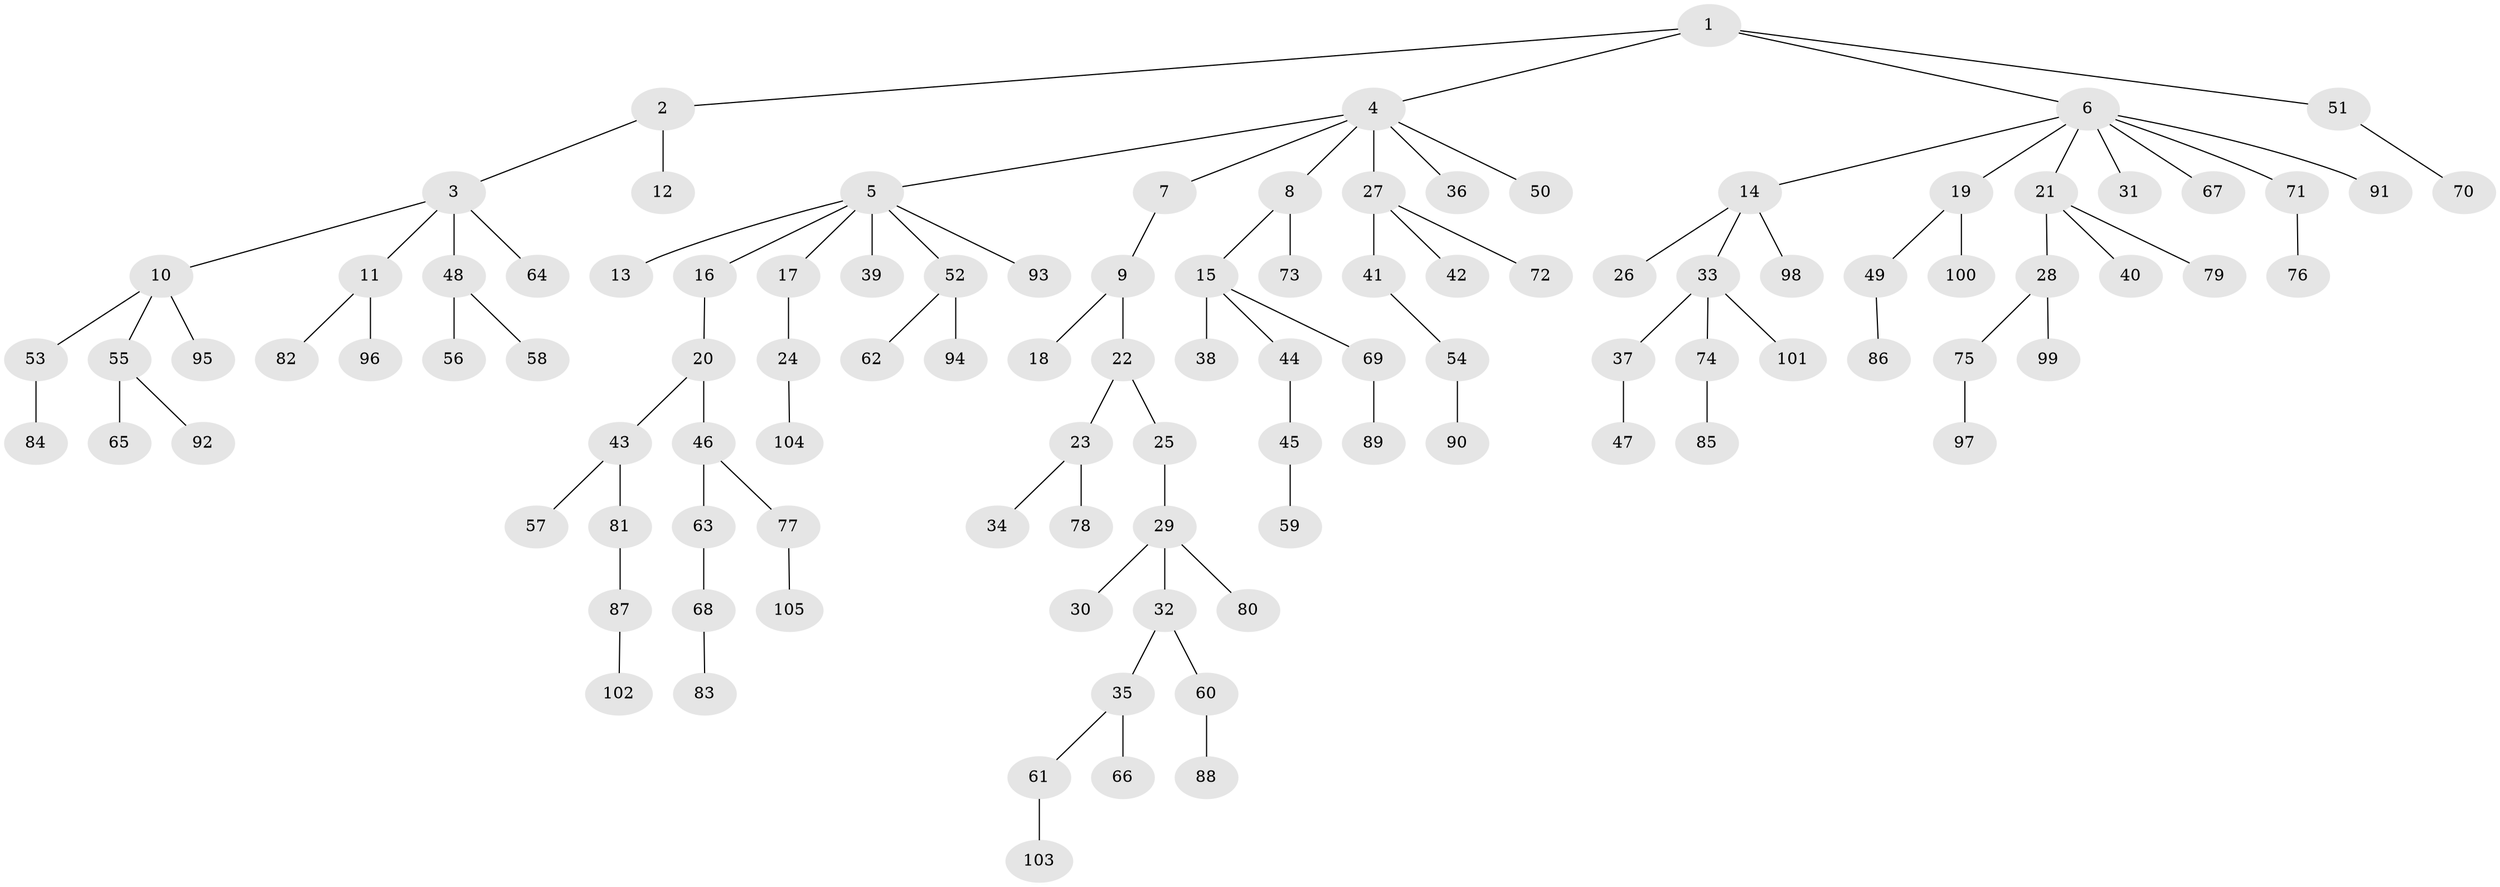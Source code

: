 // coarse degree distribution, {4: 0.05555555555555555, 6: 0.041666666666666664, 7: 0.027777777777777776, 3: 0.125, 2: 0.18055555555555555, 1: 0.5694444444444444}
// Generated by graph-tools (version 1.1) at 2025/52/02/27/25 19:52:10]
// undirected, 105 vertices, 104 edges
graph export_dot {
graph [start="1"]
  node [color=gray90,style=filled];
  1;
  2;
  3;
  4;
  5;
  6;
  7;
  8;
  9;
  10;
  11;
  12;
  13;
  14;
  15;
  16;
  17;
  18;
  19;
  20;
  21;
  22;
  23;
  24;
  25;
  26;
  27;
  28;
  29;
  30;
  31;
  32;
  33;
  34;
  35;
  36;
  37;
  38;
  39;
  40;
  41;
  42;
  43;
  44;
  45;
  46;
  47;
  48;
  49;
  50;
  51;
  52;
  53;
  54;
  55;
  56;
  57;
  58;
  59;
  60;
  61;
  62;
  63;
  64;
  65;
  66;
  67;
  68;
  69;
  70;
  71;
  72;
  73;
  74;
  75;
  76;
  77;
  78;
  79;
  80;
  81;
  82;
  83;
  84;
  85;
  86;
  87;
  88;
  89;
  90;
  91;
  92;
  93;
  94;
  95;
  96;
  97;
  98;
  99;
  100;
  101;
  102;
  103;
  104;
  105;
  1 -- 2;
  1 -- 4;
  1 -- 6;
  1 -- 51;
  2 -- 3;
  2 -- 12;
  3 -- 10;
  3 -- 11;
  3 -- 48;
  3 -- 64;
  4 -- 5;
  4 -- 7;
  4 -- 8;
  4 -- 27;
  4 -- 36;
  4 -- 50;
  5 -- 13;
  5 -- 16;
  5 -- 17;
  5 -- 39;
  5 -- 52;
  5 -- 93;
  6 -- 14;
  6 -- 19;
  6 -- 21;
  6 -- 31;
  6 -- 67;
  6 -- 71;
  6 -- 91;
  7 -- 9;
  8 -- 15;
  8 -- 73;
  9 -- 18;
  9 -- 22;
  10 -- 53;
  10 -- 55;
  10 -- 95;
  11 -- 82;
  11 -- 96;
  14 -- 26;
  14 -- 33;
  14 -- 98;
  15 -- 38;
  15 -- 44;
  15 -- 69;
  16 -- 20;
  17 -- 24;
  19 -- 49;
  19 -- 100;
  20 -- 43;
  20 -- 46;
  21 -- 28;
  21 -- 40;
  21 -- 79;
  22 -- 23;
  22 -- 25;
  23 -- 34;
  23 -- 78;
  24 -- 104;
  25 -- 29;
  27 -- 41;
  27 -- 42;
  27 -- 72;
  28 -- 75;
  28 -- 99;
  29 -- 30;
  29 -- 32;
  29 -- 80;
  32 -- 35;
  32 -- 60;
  33 -- 37;
  33 -- 74;
  33 -- 101;
  35 -- 61;
  35 -- 66;
  37 -- 47;
  41 -- 54;
  43 -- 57;
  43 -- 81;
  44 -- 45;
  45 -- 59;
  46 -- 63;
  46 -- 77;
  48 -- 56;
  48 -- 58;
  49 -- 86;
  51 -- 70;
  52 -- 62;
  52 -- 94;
  53 -- 84;
  54 -- 90;
  55 -- 65;
  55 -- 92;
  60 -- 88;
  61 -- 103;
  63 -- 68;
  68 -- 83;
  69 -- 89;
  71 -- 76;
  74 -- 85;
  75 -- 97;
  77 -- 105;
  81 -- 87;
  87 -- 102;
}
